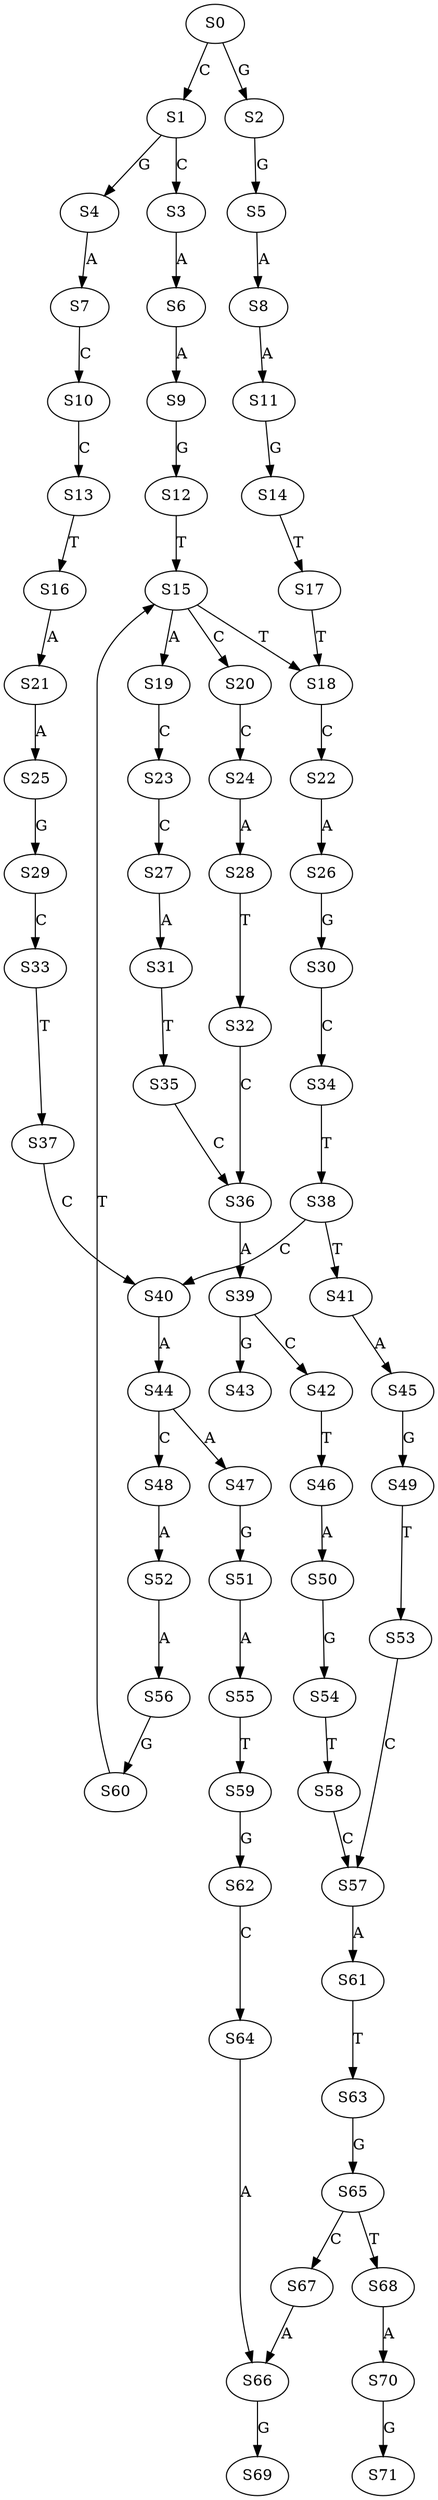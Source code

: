 strict digraph  {
	S0 -> S1 [ label = C ];
	S0 -> S2 [ label = G ];
	S1 -> S3 [ label = C ];
	S1 -> S4 [ label = G ];
	S2 -> S5 [ label = G ];
	S3 -> S6 [ label = A ];
	S4 -> S7 [ label = A ];
	S5 -> S8 [ label = A ];
	S6 -> S9 [ label = A ];
	S7 -> S10 [ label = C ];
	S8 -> S11 [ label = A ];
	S9 -> S12 [ label = G ];
	S10 -> S13 [ label = C ];
	S11 -> S14 [ label = G ];
	S12 -> S15 [ label = T ];
	S13 -> S16 [ label = T ];
	S14 -> S17 [ label = T ];
	S15 -> S18 [ label = T ];
	S15 -> S19 [ label = A ];
	S15 -> S20 [ label = C ];
	S16 -> S21 [ label = A ];
	S17 -> S18 [ label = T ];
	S18 -> S22 [ label = C ];
	S19 -> S23 [ label = C ];
	S20 -> S24 [ label = C ];
	S21 -> S25 [ label = A ];
	S22 -> S26 [ label = A ];
	S23 -> S27 [ label = C ];
	S24 -> S28 [ label = A ];
	S25 -> S29 [ label = G ];
	S26 -> S30 [ label = G ];
	S27 -> S31 [ label = A ];
	S28 -> S32 [ label = T ];
	S29 -> S33 [ label = C ];
	S30 -> S34 [ label = C ];
	S31 -> S35 [ label = T ];
	S32 -> S36 [ label = C ];
	S33 -> S37 [ label = T ];
	S34 -> S38 [ label = T ];
	S35 -> S36 [ label = C ];
	S36 -> S39 [ label = A ];
	S37 -> S40 [ label = C ];
	S38 -> S41 [ label = T ];
	S38 -> S40 [ label = C ];
	S39 -> S42 [ label = C ];
	S39 -> S43 [ label = G ];
	S40 -> S44 [ label = A ];
	S41 -> S45 [ label = A ];
	S42 -> S46 [ label = T ];
	S44 -> S47 [ label = A ];
	S44 -> S48 [ label = C ];
	S45 -> S49 [ label = G ];
	S46 -> S50 [ label = A ];
	S47 -> S51 [ label = G ];
	S48 -> S52 [ label = A ];
	S49 -> S53 [ label = T ];
	S50 -> S54 [ label = G ];
	S51 -> S55 [ label = A ];
	S52 -> S56 [ label = A ];
	S53 -> S57 [ label = C ];
	S54 -> S58 [ label = T ];
	S55 -> S59 [ label = T ];
	S56 -> S60 [ label = G ];
	S57 -> S61 [ label = A ];
	S58 -> S57 [ label = C ];
	S59 -> S62 [ label = G ];
	S60 -> S15 [ label = T ];
	S61 -> S63 [ label = T ];
	S62 -> S64 [ label = C ];
	S63 -> S65 [ label = G ];
	S64 -> S66 [ label = A ];
	S65 -> S67 [ label = C ];
	S65 -> S68 [ label = T ];
	S66 -> S69 [ label = G ];
	S67 -> S66 [ label = A ];
	S68 -> S70 [ label = A ];
	S70 -> S71 [ label = G ];
}
